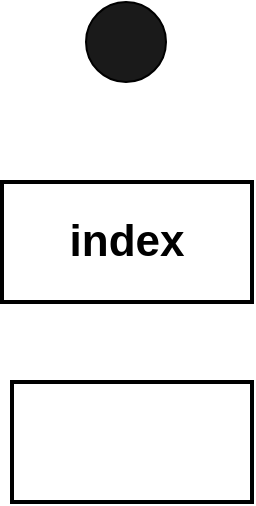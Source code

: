 <mxfile version="17.4.0" type="github"><diagram id="SiSv3X5nw2qQ5kaKqXUT" name="Page-1"><mxGraphModel dx="760" dy="474" grid="1" gridSize="10" guides="1" tooltips="1" connect="1" arrows="1" fold="1" page="1" pageScale="1" pageWidth="850" pageHeight="1100" math="0" shadow="0"><root><mxCell id="0"/><mxCell id="1" parent="0"/><mxCell id="91Wt7JpZKEn5FFnB24fn-1" value="" style="ellipse;whiteSpace=wrap;html=1;aspect=fixed;fillColor=#1A1A1A;" vertex="1" parent="1"><mxGeometry x="405" y="70" width="40" height="40" as="geometry"/></mxCell><mxCell id="91Wt7JpZKEn5FFnB24fn-2" value="&lt;b&gt;&lt;font style=&quot;font-size: 22px&quot;&gt;index&lt;/font&gt;&lt;/b&gt;" style="rounded=0;whiteSpace=wrap;html=1;fillColor=none;strokeWidth=2;" vertex="1" parent="1"><mxGeometry x="363" y="160" width="125" height="60" as="geometry"/></mxCell><mxCell id="91Wt7JpZKEn5FFnB24fn-3" value="" style="rounded=0;whiteSpace=wrap;html=1;fontSize=22;strokeWidth=2;fillColor=none;" vertex="1" parent="1"><mxGeometry x="368" y="260" width="120" height="60" as="geometry"/></mxCell></root></mxGraphModel></diagram></mxfile>